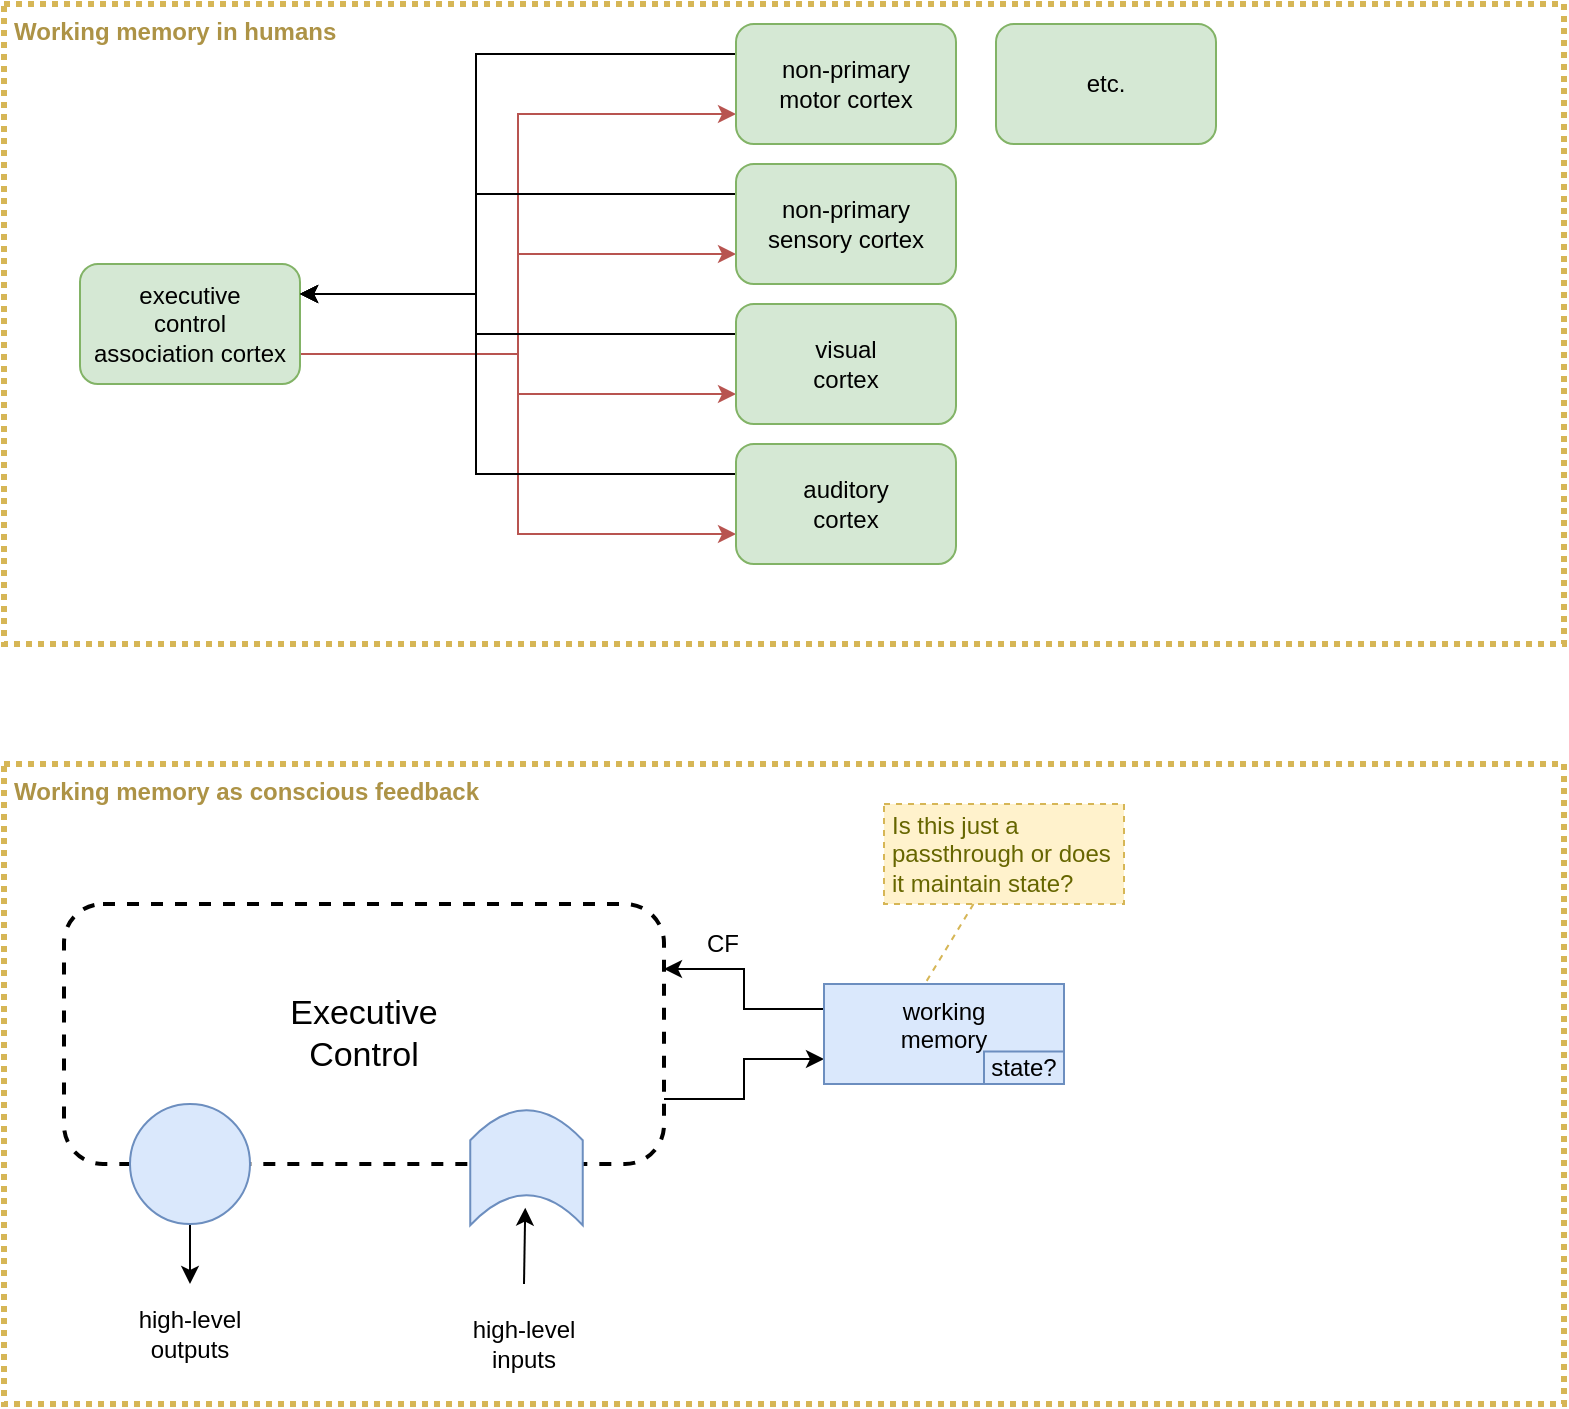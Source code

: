 <mxfile version="14.1.8" type="device"><diagram id="wnVPj3I98_EerTFknJ_P" name="cf-variations"><mxGraphModel dx="1024" dy="592" grid="1" gridSize="10" guides="1" tooltips="1" connect="1" arrows="1" fold="1" page="1" pageScale="1" pageWidth="827" pageHeight="1169" math="0" shadow="0"><root><mxCell id="3yxmwwaQfF8AscmKJ_Is-0"/><mxCell id="3yxmwwaQfF8AscmKJ_Is-1" parent="3yxmwwaQfF8AscmKJ_Is-0"/><mxCell id="Mg0q0NeVM8EWPm54J4mX-4" value="Working memory in humans" style="rounded=0;whiteSpace=wrap;html=1;strokeColor=#d6b656;fillColor=none;dashed=1;strokeWidth=3;fontStyle=1;verticalAlign=top;align=left;spacing=2;spacingLeft=3;fontColor=#AD9346;dashPattern=1 1;perimeterSpacing=0;" parent="3yxmwwaQfF8AscmKJ_Is-1" vertex="1"><mxGeometry x="24" y="30" width="780" height="320" as="geometry"/></mxCell><mxCell id="WifiSHdlDE_lvtSI34VU-0" value="Working memory as conscious feedback" style="rounded=0;whiteSpace=wrap;html=1;strokeColor=#d6b656;fillColor=none;dashed=1;strokeWidth=3;fontStyle=1;verticalAlign=top;align=left;spacing=2;spacingLeft=3;fontColor=#AD9346;dashPattern=1 1;perimeterSpacing=0;" parent="3yxmwwaQfF8AscmKJ_Is-1" vertex="1"><mxGeometry x="24" y="410" width="780" height="320" as="geometry"/></mxCell><mxCell id="HvVMh_N7uaD9UrDltjLJ-1" style="edgeStyle=orthogonalEdgeStyle;rounded=0;orthogonalLoop=1;jettySize=auto;html=1;entryX=0;entryY=0.75;entryDx=0;entryDy=0;fontSize=12;exitX=1;exitY=0.75;exitDx=0;exitDy=0;" parent="3yxmwwaQfF8AscmKJ_Is-1" source="WifiSHdlDE_lvtSI34VU-1" target="HvVMh_N7uaD9UrDltjLJ-0" edge="1"><mxGeometry relative="1" as="geometry"/></mxCell><mxCell id="WifiSHdlDE_lvtSI34VU-1" value="Executive&lt;br&gt;Control" style="rounded=1;whiteSpace=wrap;html=1;fillColor=none;dashed=1;strokeWidth=2;fontSize=17;" parent="3yxmwwaQfF8AscmKJ_Is-1" vertex="1"><mxGeometry x="54" y="480" width="300" height="130" as="geometry"/></mxCell><mxCell id="WifiSHdlDE_lvtSI34VU-2" style="edgeStyle=none;rounded=0;orthogonalLoop=1;jettySize=auto;html=1;fontSize=17;" parent="3yxmwwaQfF8AscmKJ_Is-1" source="WifiSHdlDE_lvtSI34VU-3" edge="1"><mxGeometry relative="1" as="geometry"><mxPoint x="117" y="670" as="targetPoint"/></mxGeometry></mxCell><mxCell id="WifiSHdlDE_lvtSI34VU-3" value="" style="ellipse;whiteSpace=wrap;html=1;aspect=fixed;rounded=1;strokeWidth=1;fillColor=#dae8fc;strokeColor=#6c8ebf;fontSize=17;" parent="3yxmwwaQfF8AscmKJ_Is-1" vertex="1"><mxGeometry x="87" y="580" width="60" height="60" as="geometry"/></mxCell><mxCell id="WifiSHdlDE_lvtSI34VU-4" style="edgeStyle=none;rounded=0;orthogonalLoop=1;jettySize=auto;html=1;entryX=0.5;entryY=1;entryDx=0;entryDy=0;fontSize=17;" parent="3yxmwwaQfF8AscmKJ_Is-1" edge="1"><mxGeometry relative="1" as="geometry"><mxPoint x="284" y="670" as="sourcePoint"/><mxPoint x="284.62" y="631.87" as="targetPoint"/></mxGeometry></mxCell><mxCell id="WifiSHdlDE_lvtSI34VU-5" value="" style="shape=dataStorage;whiteSpace=wrap;html=1;fixedSize=1;rounded=1;strokeWidth=1;fillColor=#dae8fc;strokeColor=#6c8ebf;rotation=90;size=15;horizontal=1;fontSize=17;" parent="3yxmwwaQfF8AscmKJ_Is-1" vertex="1"><mxGeometry x="256.5" y="583.75" width="57.5" height="56.25" as="geometry"/></mxCell><mxCell id="WifiSHdlDE_lvtSI34VU-6" value="high-level&lt;br&gt;inputs" style="text;html=1;strokeColor=none;fillColor=none;align=center;verticalAlign=middle;whiteSpace=wrap;rounded=0;dashed=1;dashPattern=1 1;fontStyle=0" parent="3yxmwwaQfF8AscmKJ_Is-1" vertex="1"><mxGeometry x="244" y="680" width="80" height="40" as="geometry"/></mxCell><mxCell id="WifiSHdlDE_lvtSI34VU-7" value="high-level&lt;br&gt;outputs" style="text;html=1;strokeColor=none;fillColor=none;align=center;verticalAlign=middle;whiteSpace=wrap;rounded=0;dashed=1;dashPattern=1 1;fontStyle=0" parent="3yxmwwaQfF8AscmKJ_Is-1" vertex="1"><mxGeometry x="77" y="680" width="80" height="30" as="geometry"/></mxCell><mxCell id="HvVMh_N7uaD9UrDltjLJ-2" style="edgeStyle=orthogonalEdgeStyle;rounded=0;orthogonalLoop=1;jettySize=auto;html=1;entryX=1;entryY=0.25;entryDx=0;entryDy=0;fontSize=12;exitX=0;exitY=0.25;exitDx=0;exitDy=0;" parent="3yxmwwaQfF8AscmKJ_Is-1" source="HvVMh_N7uaD9UrDltjLJ-0" target="WifiSHdlDE_lvtSI34VU-1" edge="1"><mxGeometry relative="1" as="geometry"/></mxCell><mxCell id="Mg0q0NeVM8EWPm54J4mX-3" value="CF" style="edgeLabel;html=1;align=center;verticalAlign=middle;resizable=0;points=[];fontSize=12;" parent="HvVMh_N7uaD9UrDltjLJ-2" vertex="1" connectable="0"><mxGeometry x="0.429" y="1" relative="1" as="geometry"><mxPoint y="-13.49" as="offset"/></mxGeometry></mxCell><mxCell id="HvVMh_N7uaD9UrDltjLJ-0" value="working&lt;br style=&quot;font-size: 12px;&quot;&gt;memory" style="rounded=0;whiteSpace=wrap;html=1;fillColor=#dae8fc;strokeColor=#6c8ebf;fontSize=12;verticalAlign=top;" parent="3yxmwwaQfF8AscmKJ_Is-1" vertex="1"><mxGeometry x="434" y="520" width="120" height="50" as="geometry"/></mxCell><mxCell id="Mg0q0NeVM8EWPm54J4mX-0" value="Is this just a passthrough or does it maintain state?" style="rounded=0;whiteSpace=wrap;html=1;align=left;fillColor=#fff2cc;strokeColor=#d6b656;fontColor=#666600;dashed=1;spacingLeft=2;spacingRight=2;" parent="3yxmwwaQfF8AscmKJ_Is-1" vertex="1"><mxGeometry x="464" y="430" width="120" height="50" as="geometry"/></mxCell><mxCell id="Mg0q0NeVM8EWPm54J4mX-1" style="rounded=0;jumpStyle=arc;orthogonalLoop=1;jettySize=auto;html=1;strokeWidth=1;fontColor=#666600;dashed=1;strokeColor=#d6b656;fillColor=#fff2cc;endArrow=none;endFill=0;entryX=0.423;entryY=-0.012;entryDx=0;entryDy=0;entryPerimeter=0;" parent="3yxmwwaQfF8AscmKJ_Is-1" source="Mg0q0NeVM8EWPm54J4mX-0" target="HvVMh_N7uaD9UrDltjLJ-0" edge="1"><mxGeometry relative="1" as="geometry"><mxPoint x="484" y="530" as="targetPoint"/><mxPoint x="795.771" y="377.51" as="sourcePoint"/></mxGeometry></mxCell><mxCell id="Mg0q0NeVM8EWPm54J4mX-2" value="state?" style="rounded=0;whiteSpace=wrap;html=1;fillColor=#dae8fc;strokeColor=#6c8ebf;fontSize=12;" parent="3yxmwwaQfF8AscmKJ_Is-1" vertex="1"><mxGeometry x="514" y="553.75" width="40" height="16.25" as="geometry"/></mxCell><mxCell id="CuhIgHntZ_7ysc1Fr6Gd-6" style="edgeStyle=orthogonalEdgeStyle;rounded=0;orthogonalLoop=1;jettySize=auto;html=1;entryX=0;entryY=0.75;entryDx=0;entryDy=0;fontSize=12;exitX=1;exitY=0.75;exitDx=0;exitDy=0;fillColor=#f8cecc;strokeColor=#b85450;" parent="3yxmwwaQfF8AscmKJ_Is-1" source="CuhIgHntZ_7ysc1Fr6Gd-0" target="CuhIgHntZ_7ysc1Fr6Gd-2" edge="1"><mxGeometry relative="1" as="geometry"/></mxCell><mxCell id="CuhIgHntZ_7ysc1Fr6Gd-7" style="edgeStyle=orthogonalEdgeStyle;rounded=0;orthogonalLoop=1;jettySize=auto;html=1;entryX=0;entryY=0.75;entryDx=0;entryDy=0;fontSize=12;exitX=1;exitY=0.75;exitDx=0;exitDy=0;fillColor=#f8cecc;strokeColor=#b85450;" parent="3yxmwwaQfF8AscmKJ_Is-1" source="CuhIgHntZ_7ysc1Fr6Gd-0" target="CuhIgHntZ_7ysc1Fr6Gd-4" edge="1"><mxGeometry relative="1" as="geometry"/></mxCell><mxCell id="CuhIgHntZ_7ysc1Fr6Gd-8" style="edgeStyle=orthogonalEdgeStyle;rounded=0;orthogonalLoop=1;jettySize=auto;html=1;entryX=0;entryY=0.75;entryDx=0;entryDy=0;fontSize=12;exitX=1;exitY=0.75;exitDx=0;exitDy=0;fillColor=#f8cecc;strokeColor=#b85450;" parent="3yxmwwaQfF8AscmKJ_Is-1" source="CuhIgHntZ_7ysc1Fr6Gd-0" target="CuhIgHntZ_7ysc1Fr6Gd-1" edge="1"><mxGeometry relative="1" as="geometry"/></mxCell><mxCell id="CuhIgHntZ_7ysc1Fr6Gd-9" style="edgeStyle=orthogonalEdgeStyle;rounded=0;orthogonalLoop=1;jettySize=auto;html=1;entryX=0;entryY=0.75;entryDx=0;entryDy=0;fontSize=12;exitX=1;exitY=0.75;exitDx=0;exitDy=0;fillColor=#f8cecc;strokeColor=#b85450;" parent="3yxmwwaQfF8AscmKJ_Is-1" source="CuhIgHntZ_7ysc1Fr6Gd-0" target="CuhIgHntZ_7ysc1Fr6Gd-3" edge="1"><mxGeometry relative="1" as="geometry"/></mxCell><mxCell id="CuhIgHntZ_7ysc1Fr6Gd-0" value="executive&lt;br&gt;control&lt;br&gt;association cortex" style="rounded=1;whiteSpace=wrap;html=1;fillColor=#d5e8d4;strokeColor=#82b366;verticalAlign=middle;" parent="3yxmwwaQfF8AscmKJ_Is-1" vertex="1"><mxGeometry x="62" y="160" width="110" height="60" as="geometry"/></mxCell><mxCell id="CuhIgHntZ_7ysc1Fr6Gd-12" style="edgeStyle=orthogonalEdgeStyle;rounded=0;orthogonalLoop=1;jettySize=auto;html=1;entryX=1;entryY=0.25;entryDx=0;entryDy=0;fontSize=12;exitX=0;exitY=0.25;exitDx=0;exitDy=0;" parent="3yxmwwaQfF8AscmKJ_Is-1" source="CuhIgHntZ_7ysc1Fr6Gd-1" target="CuhIgHntZ_7ysc1Fr6Gd-0" edge="1"><mxGeometry relative="1" as="geometry"><Array as="points"><mxPoint x="260" y="195"/><mxPoint x="260" y="175"/></Array></mxGeometry></mxCell><mxCell id="CuhIgHntZ_7ysc1Fr6Gd-1" value="visual&lt;br&gt;cortex" style="rounded=1;whiteSpace=wrap;html=1;fillColor=#d5e8d4;strokeColor=#82b366;verticalAlign=middle;" parent="3yxmwwaQfF8AscmKJ_Is-1" vertex="1"><mxGeometry x="390" y="180" width="110" height="60" as="geometry"/></mxCell><mxCell id="CuhIgHntZ_7ysc1Fr6Gd-10" style="edgeStyle=orthogonalEdgeStyle;rounded=0;orthogonalLoop=1;jettySize=auto;html=1;entryX=1;entryY=0.25;entryDx=0;entryDy=0;fontSize=12;exitX=0;exitY=0.25;exitDx=0;exitDy=0;" parent="3yxmwwaQfF8AscmKJ_Is-1" source="CuhIgHntZ_7ysc1Fr6Gd-2" target="CuhIgHntZ_7ysc1Fr6Gd-0" edge="1"><mxGeometry relative="1" as="geometry"><Array as="points"><mxPoint x="260" y="55"/><mxPoint x="260" y="175"/></Array></mxGeometry></mxCell><mxCell id="CuhIgHntZ_7ysc1Fr6Gd-2" value="non-primary&lt;br&gt;motor cortex" style="rounded=1;whiteSpace=wrap;html=1;fillColor=#d5e8d4;strokeColor=#82b366;verticalAlign=middle;" parent="3yxmwwaQfF8AscmKJ_Is-1" vertex="1"><mxGeometry x="390" y="40" width="110" height="60" as="geometry"/></mxCell><mxCell id="CuhIgHntZ_7ysc1Fr6Gd-13" style="edgeStyle=orthogonalEdgeStyle;rounded=0;orthogonalLoop=1;jettySize=auto;html=1;entryX=1;entryY=0.25;entryDx=0;entryDy=0;fontSize=12;exitX=0;exitY=0.25;exitDx=0;exitDy=0;" parent="3yxmwwaQfF8AscmKJ_Is-1" source="CuhIgHntZ_7ysc1Fr6Gd-3" target="CuhIgHntZ_7ysc1Fr6Gd-0" edge="1"><mxGeometry relative="1" as="geometry"><Array as="points"><mxPoint x="260" y="265"/><mxPoint x="260" y="175"/></Array></mxGeometry></mxCell><mxCell id="CuhIgHntZ_7ysc1Fr6Gd-3" value="auditory&lt;br&gt;cortex" style="rounded=1;whiteSpace=wrap;html=1;fillColor=#d5e8d4;strokeColor=#82b366;verticalAlign=middle;" parent="3yxmwwaQfF8AscmKJ_Is-1" vertex="1"><mxGeometry x="390" y="250" width="110" height="60" as="geometry"/></mxCell><mxCell id="CuhIgHntZ_7ysc1Fr6Gd-11" style="edgeStyle=orthogonalEdgeStyle;rounded=0;orthogonalLoop=1;jettySize=auto;html=1;entryX=1;entryY=0.25;entryDx=0;entryDy=0;fontSize=12;exitX=0;exitY=0.25;exitDx=0;exitDy=0;" parent="3yxmwwaQfF8AscmKJ_Is-1" source="CuhIgHntZ_7ysc1Fr6Gd-4" target="CuhIgHntZ_7ysc1Fr6Gd-0" edge="1"><mxGeometry relative="1" as="geometry"><Array as="points"><mxPoint x="260" y="125"/><mxPoint x="260" y="175"/></Array></mxGeometry></mxCell><mxCell id="CuhIgHntZ_7ysc1Fr6Gd-4" value="non-primary sensory&amp;nbsp;cortex" style="rounded=1;whiteSpace=wrap;html=1;fillColor=#d5e8d4;strokeColor=#82b366;verticalAlign=middle;" parent="3yxmwwaQfF8AscmKJ_Is-1" vertex="1"><mxGeometry x="390" y="110" width="110" height="60" as="geometry"/></mxCell><mxCell id="CuhIgHntZ_7ysc1Fr6Gd-5" value="etc." style="rounded=1;whiteSpace=wrap;html=1;fillColor=#d5e8d4;strokeColor=#82b366;verticalAlign=middle;" parent="3yxmwwaQfF8AscmKJ_Is-1" vertex="1"><mxGeometry x="520" y="40" width="110" height="60" as="geometry"/></mxCell></root></mxGraphModel></diagram></mxfile>
